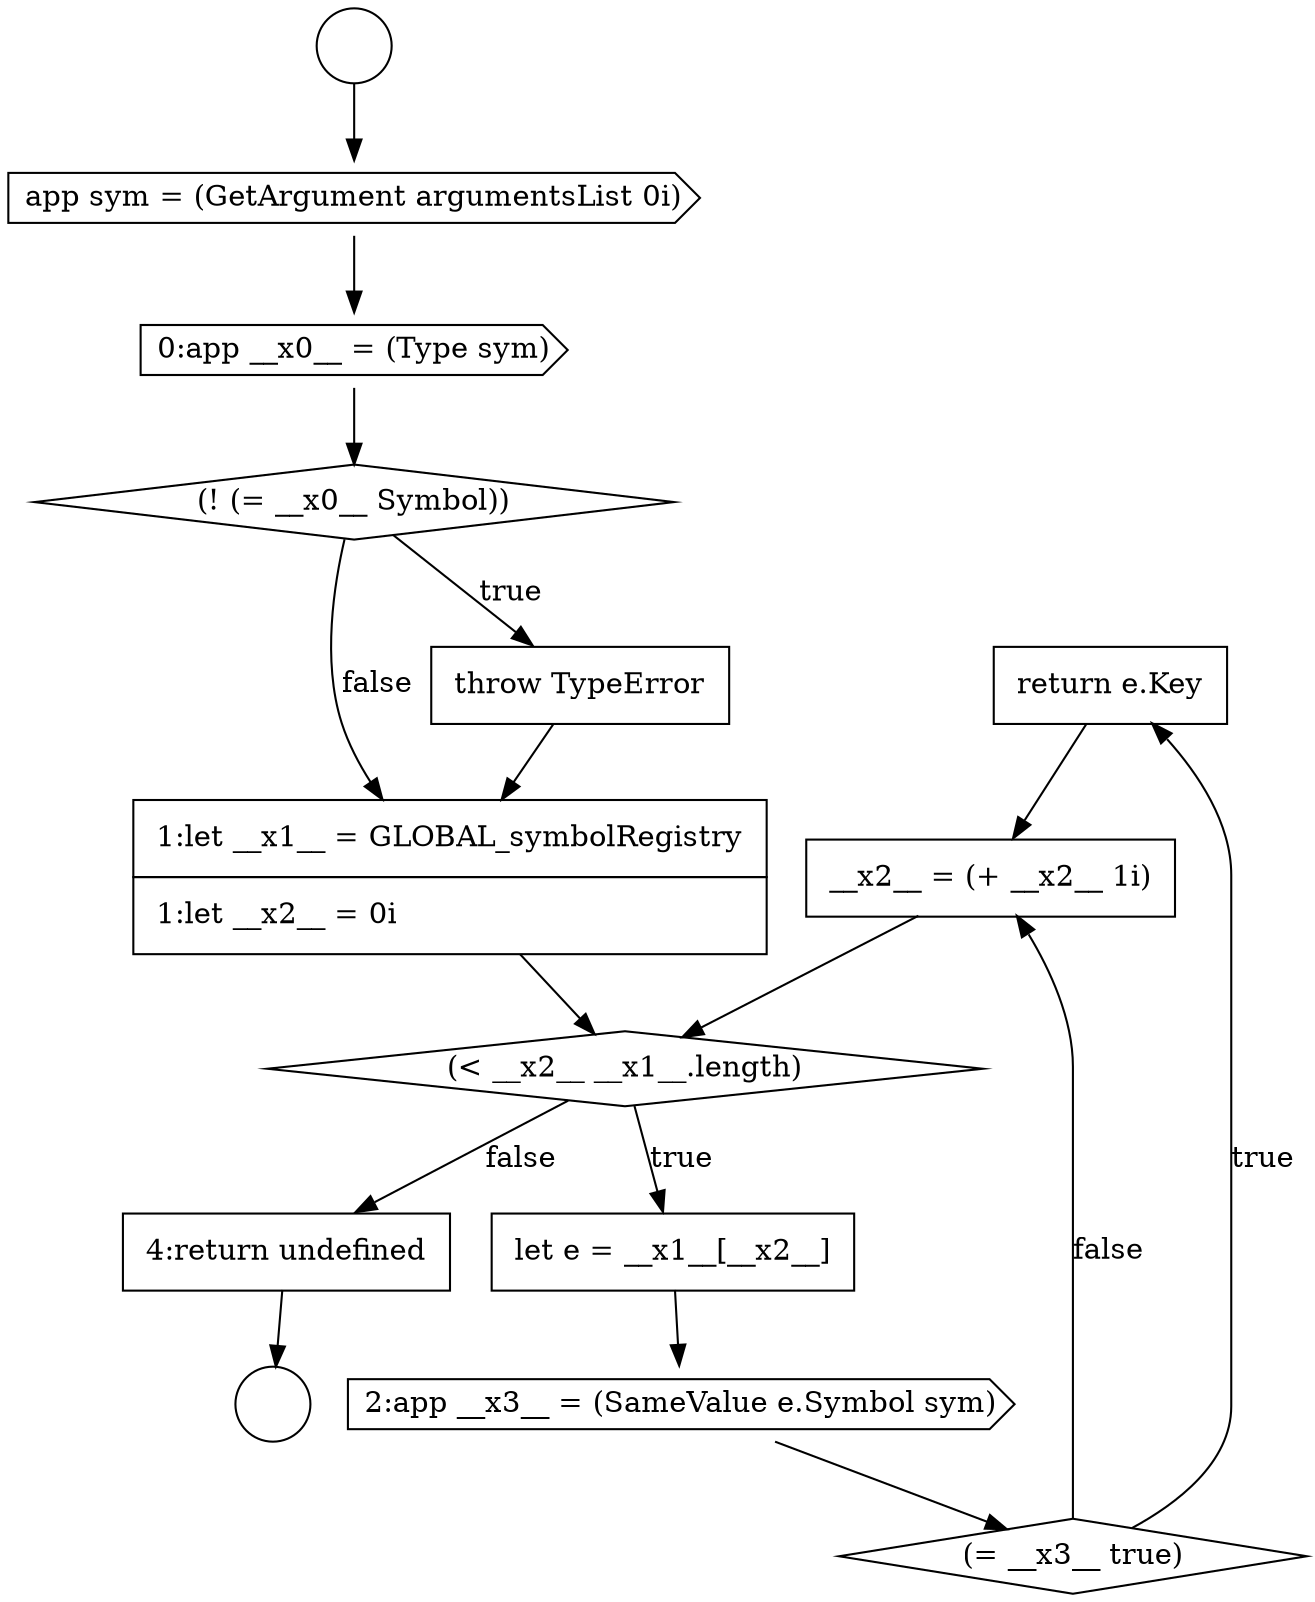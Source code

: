 digraph {
  node12119 [shape=none, margin=0, label=<<font color="black">
    <table border="0" cellborder="1" cellspacing="0" cellpadding="10">
      <tr><td align="left">return e.Key</td></tr>
    </table>
  </font>> color="black" fillcolor="white" style=filled]
  node12121 [shape=none, margin=0, label=<<font color="black">
    <table border="0" cellborder="1" cellspacing="0" cellpadding="10">
      <tr><td align="left">4:return undefined</td></tr>
    </table>
  </font>> color="black" fillcolor="white" style=filled]
  node12116 [shape=none, margin=0, label=<<font color="black">
    <table border="0" cellborder="1" cellspacing="0" cellpadding="10">
      <tr><td align="left">let e = __x1__[__x2__]</td></tr>
    </table>
  </font>> color="black" fillcolor="white" style=filled]
  node12109 [shape=circle label=" " color="black" fillcolor="white" style=filled]
  node12110 [shape=cds, label=<<font color="black">app sym = (GetArgument argumentsList 0i)</font>> color="black" fillcolor="white" style=filled]
  node12115 [shape=diamond, label=<<font color="black">(&lt; __x2__ __x1__.length)</font>> color="black" fillcolor="white" style=filled]
  node12114 [shape=none, margin=0, label=<<font color="black">
    <table border="0" cellborder="1" cellspacing="0" cellpadding="10">
      <tr><td align="left">1:let __x1__ = GLOBAL_symbolRegistry</td></tr>
      <tr><td align="left">1:let __x2__ = 0i</td></tr>
    </table>
  </font>> color="black" fillcolor="white" style=filled]
  node12111 [shape=cds, label=<<font color="black">0:app __x0__ = (Type sym)</font>> color="black" fillcolor="white" style=filled]
  node12120 [shape=none, margin=0, label=<<font color="black">
    <table border="0" cellborder="1" cellspacing="0" cellpadding="10">
      <tr><td align="left">__x2__ = (+ __x2__ 1i)</td></tr>
    </table>
  </font>> color="black" fillcolor="white" style=filled]
  node12118 [shape=diamond, label=<<font color="black">(= __x3__ true)</font>> color="black" fillcolor="white" style=filled]
  node12112 [shape=diamond, label=<<font color="black">(! (= __x0__ Symbol))</font>> color="black" fillcolor="white" style=filled]
  node12113 [shape=none, margin=0, label=<<font color="black">
    <table border="0" cellborder="1" cellspacing="0" cellpadding="10">
      <tr><td align="left">throw TypeError</td></tr>
    </table>
  </font>> color="black" fillcolor="white" style=filled]
  node12108 [shape=circle label=" " color="black" fillcolor="white" style=filled]
  node12117 [shape=cds, label=<<font color="black">2:app __x3__ = (SameValue e.Symbol sym)</font>> color="black" fillcolor="white" style=filled]
  node12110 -> node12111 [ color="black"]
  node12114 -> node12115 [ color="black"]
  node12113 -> node12114 [ color="black"]
  node12115 -> node12116 [label=<<font color="black">true</font>> color="black"]
  node12115 -> node12121 [label=<<font color="black">false</font>> color="black"]
  node12119 -> node12120 [ color="black"]
  node12108 -> node12110 [ color="black"]
  node12117 -> node12118 [ color="black"]
  node12111 -> node12112 [ color="black"]
  node12112 -> node12113 [label=<<font color="black">true</font>> color="black"]
  node12112 -> node12114 [label=<<font color="black">false</font>> color="black"]
  node12118 -> node12119 [label=<<font color="black">true</font>> color="black"]
  node12118 -> node12120 [label=<<font color="black">false</font>> color="black"]
  node12116 -> node12117 [ color="black"]
  node12121 -> node12109 [ color="black"]
  node12120 -> node12115 [ color="black"]
}
